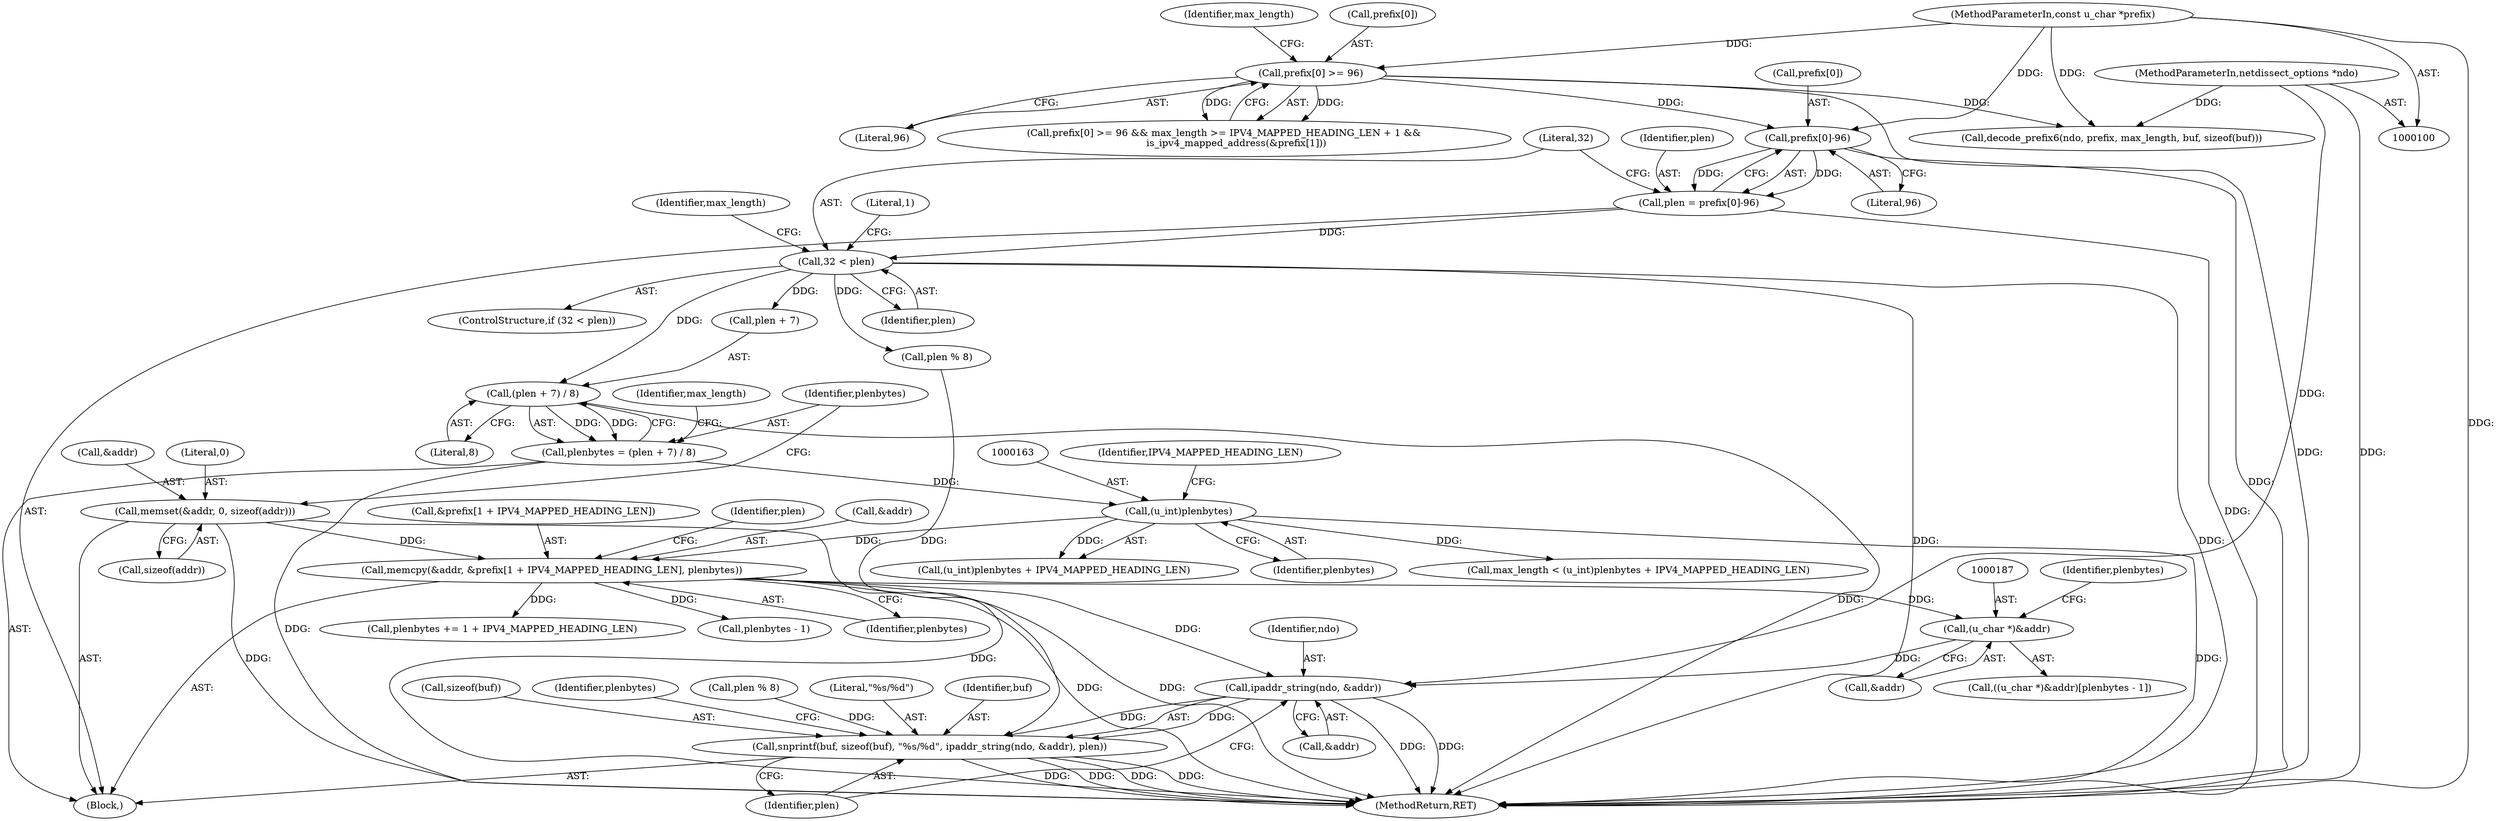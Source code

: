 digraph "0_tcpdump_83a412a5275cac973c5841eca3511c766bed778d@pointer" {
"1000205" [label="(Call,ipaddr_string(ndo, &addr))"];
"1000101" [label="(MethodParameterIn,netdissect_options *ndo)"];
"1000186" [label="(Call,(u_char *)&addr)"];
"1000169" [label="(Call,memcpy(&addr, &prefix[1 + IPV4_MAPPED_HEADING_LEN], plenbytes))"];
"1000145" [label="(Call,memset(&addr, 0, sizeof(addr)))"];
"1000162" [label="(Call,(u_int)plenbytes)"];
"1000151" [label="(Call,plenbytes = (plen + 7) / 8)"];
"1000153" [label="(Call,(plen + 7) / 8)"];
"1000136" [label="(Call,32 < plen)"];
"1000128" [label="(Call,plen = prefix[0]-96)"];
"1000130" [label="(Call,prefix[0]-96)"];
"1000109" [label="(Call,prefix[0] >= 96)"];
"1000102" [label="(MethodParameterIn,const u_char *prefix)"];
"1000200" [label="(Call,snprintf(buf, sizeof(buf), \"%s/%d\", ipaddr_string(ndo, &addr), plen))"];
"1000204" [label="(Literal,\"%s/%d\")"];
"1000137" [label="(Literal,32)"];
"1000109" [label="(Call,prefix[0] >= 96)"];
"1000149" [label="(Call,sizeof(addr))"];
"1000141" [label="(Literal,1)"];
"1000102" [label="(MethodParameterIn,const u_char *prefix)"];
"1000151" [label="(Call,plenbytes = (plen + 7) / 8)"];
"1000201" [label="(Identifier,buf)"];
"1000162" [label="(Call,(u_int)plenbytes)"];
"1000146" [label="(Call,&addr)"];
"1000153" [label="(Call,(plen + 7) / 8)"];
"1000160" [label="(Identifier,max_length)"];
"1000202" [label="(Call,sizeof(buf))"];
"1000211" [label="(Identifier,plenbytes)"];
"1000219" [label="(Call,decode_prefix6(ndo, prefix, max_length, buf, sizeof(buf)))"];
"1000129" [label="(Identifier,plen)"];
"1000165" [label="(Identifier,IPV4_MAPPED_HEADING_LEN)"];
"1000164" [label="(Identifier,plenbytes)"];
"1000101" [label="(MethodParameterIn,netdissect_options *ndo)"];
"1000152" [label="(Identifier,plenbytes)"];
"1000180" [label="(Call,plen % 8)"];
"1000178" [label="(Identifier,plenbytes)"];
"1000210" [label="(Call,plenbytes += 1 + IPV4_MAPPED_HEADING_LEN)"];
"1000157" [label="(Literal,8)"];
"1000125" [label="(Block,)"];
"1000159" [label="(Call,max_length < (u_int)plenbytes + IPV4_MAPPED_HEADING_LEN)"];
"1000170" [label="(Call,&addr)"];
"1000161" [label="(Call,(u_int)plenbytes + IPV4_MAPPED_HEADING_LEN)"];
"1000186" [label="(Call,(u_char *)&addr)"];
"1000190" [label="(Call,plenbytes - 1)"];
"1000143" [label="(Identifier,max_length)"];
"1000136" [label="(Call,32 < plen)"];
"1000131" [label="(Call,prefix[0])"];
"1000191" [label="(Identifier,plenbytes)"];
"1000110" [label="(Call,prefix[0])"];
"1000188" [label="(Call,&addr)"];
"1000200" [label="(Call,snprintf(buf, sizeof(buf), \"%s/%d\", ipaddr_string(ndo, &addr), plen))"];
"1000148" [label="(Literal,0)"];
"1000128" [label="(Call,plen = prefix[0]-96)"];
"1000116" [label="(Identifier,max_length)"];
"1000138" [label="(Identifier,plen)"];
"1000113" [label="(Literal,96)"];
"1000134" [label="(Literal,96)"];
"1000209" [label="(Identifier,plen)"];
"1000206" [label="(Identifier,ndo)"];
"1000240" [label="(MethodReturn,RET)"];
"1000169" [label="(Call,memcpy(&addr, &prefix[1 + IPV4_MAPPED_HEADING_LEN], plenbytes))"];
"1000172" [label="(Call,&prefix[1 + IPV4_MAPPED_HEADING_LEN])"];
"1000145" [label="(Call,memset(&addr, 0, sizeof(addr)))"];
"1000154" [label="(Call,plen + 7)"];
"1000108" [label="(Call,prefix[0] >= 96 && max_length >= IPV4_MAPPED_HEADING_LEN + 1 &&\n        is_ipv4_mapped_address(&prefix[1]))"];
"1000205" [label="(Call,ipaddr_string(ndo, &addr))"];
"1000135" [label="(ControlStructure,if (32 < plen))"];
"1000196" [label="(Call,plen % 8)"];
"1000181" [label="(Identifier,plen)"];
"1000207" [label="(Call,&addr)"];
"1000185" [label="(Call,((u_char *)&addr)[plenbytes - 1])"];
"1000130" [label="(Call,prefix[0]-96)"];
"1000205" -> "1000200"  [label="AST: "];
"1000205" -> "1000207"  [label="CFG: "];
"1000206" -> "1000205"  [label="AST: "];
"1000207" -> "1000205"  [label="AST: "];
"1000209" -> "1000205"  [label="CFG: "];
"1000205" -> "1000240"  [label="DDG: "];
"1000205" -> "1000240"  [label="DDG: "];
"1000205" -> "1000200"  [label="DDG: "];
"1000205" -> "1000200"  [label="DDG: "];
"1000101" -> "1000205"  [label="DDG: "];
"1000186" -> "1000205"  [label="DDG: "];
"1000169" -> "1000205"  [label="DDG: "];
"1000101" -> "1000100"  [label="AST: "];
"1000101" -> "1000240"  [label="DDG: "];
"1000101" -> "1000219"  [label="DDG: "];
"1000186" -> "1000185"  [label="AST: "];
"1000186" -> "1000188"  [label="CFG: "];
"1000187" -> "1000186"  [label="AST: "];
"1000188" -> "1000186"  [label="AST: "];
"1000191" -> "1000186"  [label="CFG: "];
"1000169" -> "1000186"  [label="DDG: "];
"1000169" -> "1000125"  [label="AST: "];
"1000169" -> "1000178"  [label="CFG: "];
"1000170" -> "1000169"  [label="AST: "];
"1000172" -> "1000169"  [label="AST: "];
"1000178" -> "1000169"  [label="AST: "];
"1000181" -> "1000169"  [label="CFG: "];
"1000169" -> "1000240"  [label="DDG: "];
"1000169" -> "1000240"  [label="DDG: "];
"1000145" -> "1000169"  [label="DDG: "];
"1000162" -> "1000169"  [label="DDG: "];
"1000169" -> "1000190"  [label="DDG: "];
"1000169" -> "1000210"  [label="DDG: "];
"1000145" -> "1000125"  [label="AST: "];
"1000145" -> "1000149"  [label="CFG: "];
"1000146" -> "1000145"  [label="AST: "];
"1000148" -> "1000145"  [label="AST: "];
"1000149" -> "1000145"  [label="AST: "];
"1000152" -> "1000145"  [label="CFG: "];
"1000145" -> "1000240"  [label="DDG: "];
"1000145" -> "1000240"  [label="DDG: "];
"1000162" -> "1000161"  [label="AST: "];
"1000162" -> "1000164"  [label="CFG: "];
"1000163" -> "1000162"  [label="AST: "];
"1000164" -> "1000162"  [label="AST: "];
"1000165" -> "1000162"  [label="CFG: "];
"1000162" -> "1000240"  [label="DDG: "];
"1000162" -> "1000159"  [label="DDG: "];
"1000162" -> "1000161"  [label="DDG: "];
"1000151" -> "1000162"  [label="DDG: "];
"1000151" -> "1000125"  [label="AST: "];
"1000151" -> "1000153"  [label="CFG: "];
"1000152" -> "1000151"  [label="AST: "];
"1000153" -> "1000151"  [label="AST: "];
"1000160" -> "1000151"  [label="CFG: "];
"1000151" -> "1000240"  [label="DDG: "];
"1000153" -> "1000151"  [label="DDG: "];
"1000153" -> "1000151"  [label="DDG: "];
"1000153" -> "1000157"  [label="CFG: "];
"1000154" -> "1000153"  [label="AST: "];
"1000157" -> "1000153"  [label="AST: "];
"1000153" -> "1000240"  [label="DDG: "];
"1000136" -> "1000153"  [label="DDG: "];
"1000136" -> "1000135"  [label="AST: "];
"1000136" -> "1000138"  [label="CFG: "];
"1000137" -> "1000136"  [label="AST: "];
"1000138" -> "1000136"  [label="AST: "];
"1000141" -> "1000136"  [label="CFG: "];
"1000143" -> "1000136"  [label="CFG: "];
"1000136" -> "1000240"  [label="DDG: "];
"1000136" -> "1000240"  [label="DDG: "];
"1000128" -> "1000136"  [label="DDG: "];
"1000136" -> "1000154"  [label="DDG: "];
"1000136" -> "1000180"  [label="DDG: "];
"1000128" -> "1000125"  [label="AST: "];
"1000128" -> "1000130"  [label="CFG: "];
"1000129" -> "1000128"  [label="AST: "];
"1000130" -> "1000128"  [label="AST: "];
"1000137" -> "1000128"  [label="CFG: "];
"1000128" -> "1000240"  [label="DDG: "];
"1000130" -> "1000128"  [label="DDG: "];
"1000130" -> "1000128"  [label="DDG: "];
"1000130" -> "1000134"  [label="CFG: "];
"1000131" -> "1000130"  [label="AST: "];
"1000134" -> "1000130"  [label="AST: "];
"1000130" -> "1000240"  [label="DDG: "];
"1000109" -> "1000130"  [label="DDG: "];
"1000102" -> "1000130"  [label="DDG: "];
"1000109" -> "1000108"  [label="AST: "];
"1000109" -> "1000113"  [label="CFG: "];
"1000110" -> "1000109"  [label="AST: "];
"1000113" -> "1000109"  [label="AST: "];
"1000116" -> "1000109"  [label="CFG: "];
"1000108" -> "1000109"  [label="CFG: "];
"1000109" -> "1000240"  [label="DDG: "];
"1000109" -> "1000108"  [label="DDG: "];
"1000109" -> "1000108"  [label="DDG: "];
"1000102" -> "1000109"  [label="DDG: "];
"1000109" -> "1000219"  [label="DDG: "];
"1000102" -> "1000100"  [label="AST: "];
"1000102" -> "1000240"  [label="DDG: "];
"1000102" -> "1000219"  [label="DDG: "];
"1000200" -> "1000125"  [label="AST: "];
"1000200" -> "1000209"  [label="CFG: "];
"1000201" -> "1000200"  [label="AST: "];
"1000202" -> "1000200"  [label="AST: "];
"1000204" -> "1000200"  [label="AST: "];
"1000209" -> "1000200"  [label="AST: "];
"1000211" -> "1000200"  [label="CFG: "];
"1000200" -> "1000240"  [label="DDG: "];
"1000200" -> "1000240"  [label="DDG: "];
"1000200" -> "1000240"  [label="DDG: "];
"1000200" -> "1000240"  [label="DDG: "];
"1000180" -> "1000200"  [label="DDG: "];
"1000196" -> "1000200"  [label="DDG: "];
}
